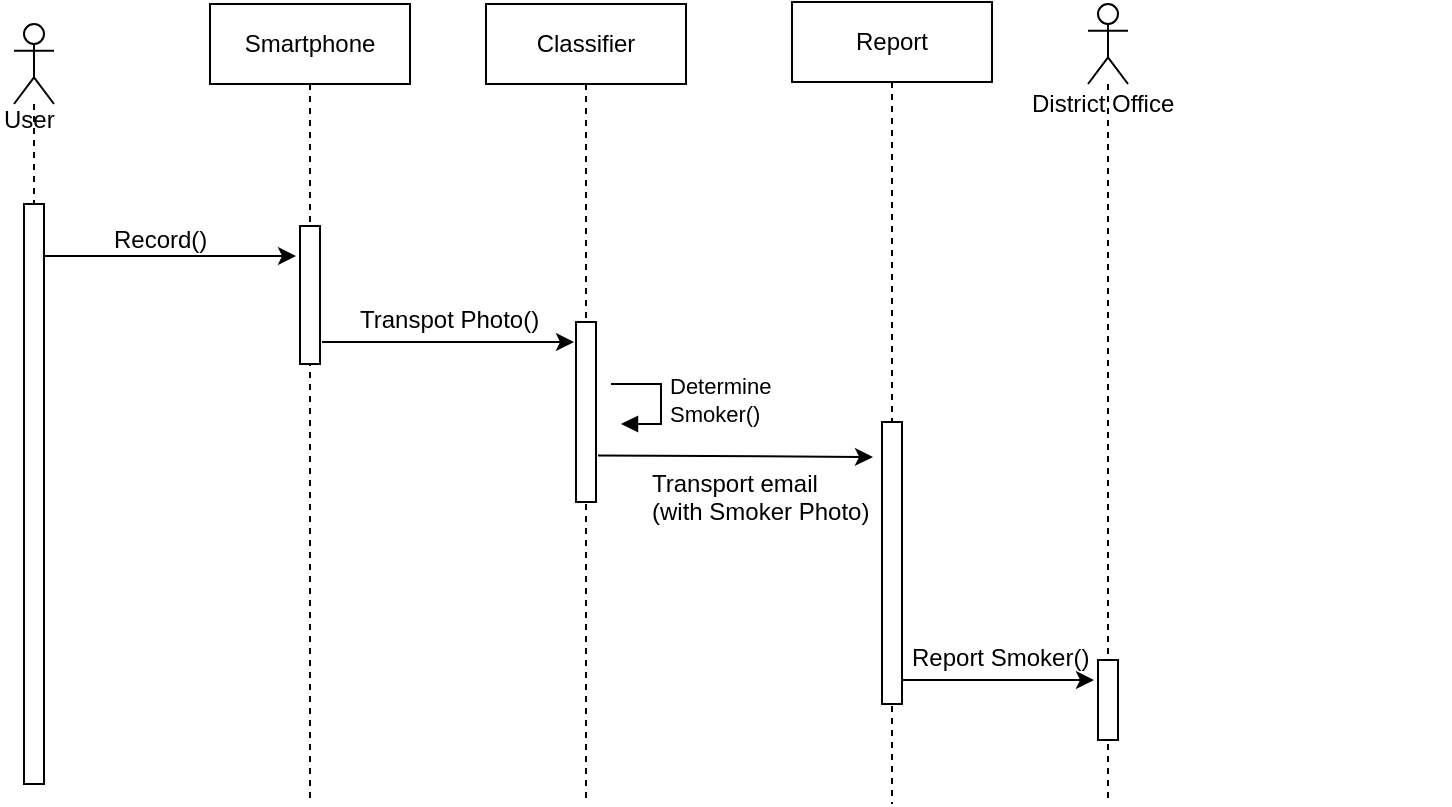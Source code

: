 <mxfile version="10.7.1" type="github"><diagram id="KK0u8GBkPkmVrMxKvYtN" name="Page-1"><mxGraphModel dx="1566" dy="436" grid="1" gridSize="10" guides="1" tooltips="1" connect="1" arrows="1" fold="1" page="1" pageScale="1" pageWidth="827" pageHeight="1169" math="0" shadow="0"><root><mxCell id="0"/><mxCell id="1" parent="0"/><mxCell id="jO0IZmUMkaesN1JXX41a-1" value="" style="group" parent="1" vertex="1" connectable="0"><mxGeometry x="-1" y="10" width="725" height="401" as="geometry"/></mxCell><mxCell id="4thKSHLU41m3VCftFs4J-64" value="&lt;span&gt;Report&lt;/span&gt;&lt;br&gt;" style="shape=umlLifeline;perimeter=lifelinePerimeter;whiteSpace=wrap;html=1;container=1;collapsible=0;recursiveResize=0;outlineConnect=0;" parent="jO0IZmUMkaesN1JXX41a-1" vertex="1"><mxGeometry x="396" width="100" height="401" as="geometry"/></mxCell><mxCell id="4thKSHLU41m3VCftFs4J-63" value="&lt;span&gt;Classifier&lt;/span&gt;&lt;br&gt;" style="shape=umlLifeline;perimeter=lifelinePerimeter;whiteSpace=wrap;html=1;container=1;collapsible=0;recursiveResize=0;outlineConnect=0;" parent="jO0IZmUMkaesN1JXX41a-1" vertex="1"><mxGeometry x="243" y="1" width="100" height="400" as="geometry"/></mxCell><mxCell id="4thKSHLU41m3VCftFs4J-61" value="&lt;span&gt;Smartphone&lt;/span&gt;" style="shape=umlLifeline;perimeter=lifelinePerimeter;whiteSpace=wrap;html=1;container=1;collapsible=0;recursiveResize=0;outlineConnect=0;" parent="jO0IZmUMkaesN1JXX41a-1" vertex="1"><mxGeometry x="105" y="1" width="100" height="400" as="geometry"/></mxCell><mxCell id="4thKSHLU41m3VCftFs4J-25" value="" style="html=1;points=[];perimeter=orthogonalPerimeter;" parent="jO0IZmUMkaesN1JXX41a-1" vertex="1"><mxGeometry x="150" y="112" width="10" height="69" as="geometry"/></mxCell><mxCell id="4thKSHLU41m3VCftFs4J-27" value="" style="html=1;points=[];perimeter=orthogonalPerimeter;" parent="jO0IZmUMkaesN1JXX41a-1" vertex="1"><mxGeometry x="288" y="160" width="10" height="90" as="geometry"/></mxCell><mxCell id="4thKSHLU41m3VCftFs4J-28" value="" style="html=1;points=[];perimeter=orthogonalPerimeter;" parent="jO0IZmUMkaesN1JXX41a-1" vertex="1"><mxGeometry x="441" y="210" width="10" height="141" as="geometry"/></mxCell><mxCell id="4thKSHLU41m3VCftFs4J-33" value="" style="endArrow=classic;html=1;exitX=1.1;exitY=0.565;exitDx=0;exitDy=0;exitPerimeter=0;" parent="jO0IZmUMkaesN1JXX41a-1" edge="1"><mxGeometry width="50" height="50" relative="1" as="geometry"><mxPoint x="161" y="170" as="sourcePoint"/><mxPoint x="287" y="170" as="targetPoint"/></mxGeometry></mxCell><mxCell id="4thKSHLU41m3VCftFs4J-35" value="" style="endArrow=classic;html=1;entryX=-0.2;entryY=0.177;entryDx=0;entryDy=0;entryPerimeter=0;" parent="jO0IZmUMkaesN1JXX41a-1" edge="1"><mxGeometry width="50" height="50" relative="1" as="geometry"><mxPoint x="22" y="127" as="sourcePoint"/><mxPoint x="148" y="127" as="targetPoint"/></mxGeometry></mxCell><mxCell id="4thKSHLU41m3VCftFs4J-37" value="Record()" style="text;html=1;resizable=0;points=[];autosize=1;align=left;verticalAlign=top;spacingTop=-4;" parent="jO0IZmUMkaesN1JXX41a-1" vertex="1"><mxGeometry x="55" y="109" width="60" height="20" as="geometry"/></mxCell><mxCell id="4thKSHLU41m3VCftFs4J-53" value="Transpot Photo()" style="text;html=1;resizable=0;points=[];autosize=1;align=left;verticalAlign=top;spacingTop=-4;" parent="jO0IZmUMkaesN1JXX41a-1" vertex="1"><mxGeometry x="178" y="149" width="100" height="20" as="geometry"/></mxCell><mxCell id="4thKSHLU41m3VCftFs4J-55" value="" style="endArrow=classic;html=1;exitX=1.1;exitY=0.741;exitDx=0;exitDy=0;exitPerimeter=0;" parent="jO0IZmUMkaesN1JXX41a-1" source="4thKSHLU41m3VCftFs4J-27" edge="1"><mxGeometry width="50" height="50" relative="1" as="geometry"><mxPoint x="334" y="228" as="sourcePoint"/><mxPoint x="436.5" y="227.5" as="targetPoint"/></mxGeometry></mxCell><mxCell id="4thKSHLU41m3VCftFs4J-65" value="" style="shape=umlLifeline;participant=umlActor;perimeter=lifelinePerimeter;whiteSpace=wrap;html=1;container=1;collapsible=0;recursiveResize=0;verticalAlign=top;spacingTop=36;labelBackgroundColor=#ffffff;outlineConnect=0;" parent="jO0IZmUMkaesN1JXX41a-1" vertex="1"><mxGeometry x="7" y="11" width="20" height="380" as="geometry"/></mxCell><mxCell id="4thKSHLU41m3VCftFs4J-36" value="" style="html=1;points=[];perimeter=orthogonalPerimeter;" parent="4thKSHLU41m3VCftFs4J-65" vertex="1"><mxGeometry x="5" y="90" width="10" height="290" as="geometry"/></mxCell><mxCell id="4thKSHLU41m3VCftFs4J-66" value="" style="shape=umlLifeline;participant=umlActor;perimeter=lifelinePerimeter;whiteSpace=wrap;html=1;container=1;collapsible=0;recursiveResize=0;verticalAlign=top;spacingTop=36;labelBackgroundColor=#ffffff;outlineConnect=0;" parent="jO0IZmUMkaesN1JXX41a-1" vertex="1"><mxGeometry x="544" y="1" width="20" height="400" as="geometry"/></mxCell><mxCell id="4thKSHLU41m3VCftFs4J-68" value="" style="html=1;points=[];perimeter=orthogonalPerimeter;" parent="jO0IZmUMkaesN1JXX41a-1" vertex="1"><mxGeometry x="549" y="329" width="10" height="40" as="geometry"/></mxCell><mxCell id="4thKSHLU41m3VCftFs4J-70" value="" style="endArrow=classic;html=1;entryX=-0.167;entryY=0.442;entryDx=0;entryDy=0;entryPerimeter=0;" parent="jO0IZmUMkaesN1JXX41a-1" edge="1"><mxGeometry width="50" height="50" relative="1" as="geometry"><mxPoint x="451" y="339" as="sourcePoint"/><mxPoint x="547" y="339" as="targetPoint"/></mxGeometry></mxCell><mxCell id="4thKSHLU41m3VCftFs4J-76" value="Report Smoker()" style="text;html=1;resizable=0;points=[];autosize=1;align=left;verticalAlign=top;spacingTop=-4;" parent="jO0IZmUMkaesN1JXX41a-1" vertex="1"><mxGeometry x="454" y="318" width="100" height="20" as="geometry"/></mxCell><mxCell id="4thKSHLU41m3VCftFs4J-84" value="Determine&lt;br&gt;Smoker()&lt;br&gt;" style="edgeStyle=orthogonalEdgeStyle;html=1;align=left;spacingLeft=2;endArrow=block;rounded=0;entryX=1;entryY=0;" parent="jO0IZmUMkaesN1JXX41a-1" edge="1"><mxGeometry relative="1" as="geometry"><mxPoint x="305.5" y="191" as="sourcePoint"/><Array as="points"><mxPoint x="330.5" y="191"/></Array><mxPoint x="310.5" y="211" as="targetPoint"/></mxGeometry></mxCell><mxCell id="4thKSHLU41m3VCftFs4J-85" value="Transport email&amp;nbsp;&lt;br&gt;(with Smoker&amp;nbsp;Photo)&lt;br&gt;" style="text;html=1;resizable=0;points=[];autosize=1;align=left;verticalAlign=top;spacingTop=-4;" parent="jO0IZmUMkaesN1JXX41a-1" vertex="1"><mxGeometry x="323.5" y="231" width="120" height="30" as="geometry"/></mxCell><mxCell id="4thKSHLU41m3VCftFs4J-90" value="District Office" style="text;html=1;resizable=0;points=[];autosize=1;align=left;verticalAlign=top;spacingTop=-4;" parent="jO0IZmUMkaesN1JXX41a-1" vertex="1"><mxGeometry x="514" y="41" width="90" height="20" as="geometry"/></mxCell><mxCell id="4thKSHLU41m3VCftFs4J-91" value="User" style="text;html=1;resizable=0;points=[];autosize=1;align=left;verticalAlign=top;spacingTop=-4;" parent="jO0IZmUMkaesN1JXX41a-1" vertex="1"><mxGeometry y="49" width="40" height="20" as="geometry"/></mxCell></root></mxGraphModel></diagram></mxfile>